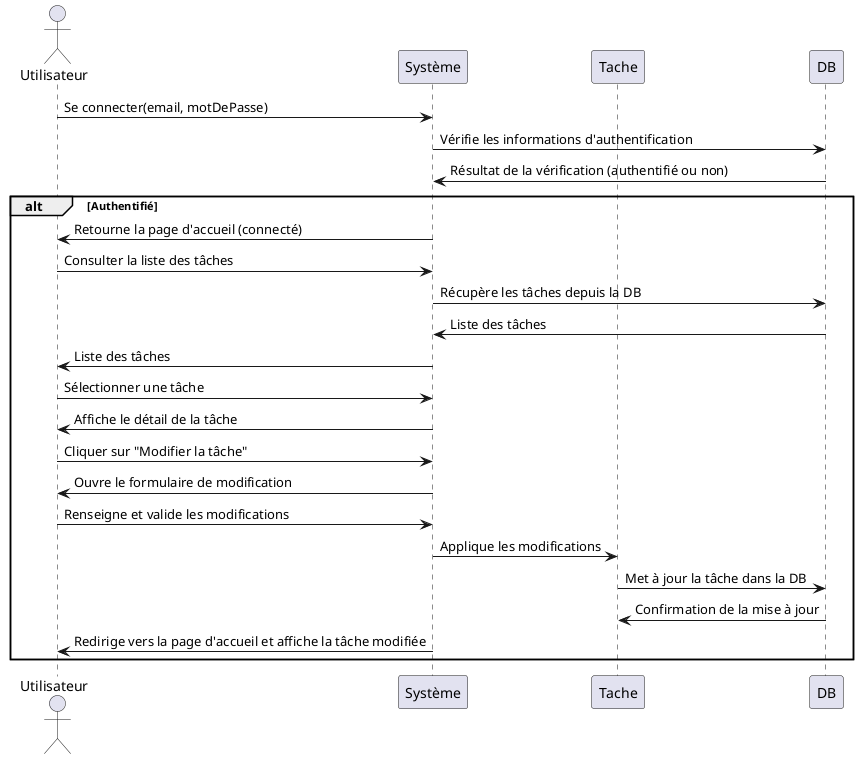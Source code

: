 @startuml
actor Utilisateur
participant "Système" as System
participant Tache
participant DB

Utilisateur -> System : Se connecter(email, motDePasse)
System -> DB : Vérifie les informations d'authentification
DB -> System : Résultat de la vérification (authentifié ou non)
alt Authentifié
    System -> Utilisateur : Retourne la page d'accueil (connecté)

    Utilisateur -> System : Consulter la liste des tâches
    System -> DB : Récupère les tâches depuis la DB
    DB -> System : Liste des tâches
    System -> Utilisateur : Liste des tâches

    Utilisateur -> System : Sélectionner une tâche
    System -> Utilisateur : Affiche le détail de la tâche

    Utilisateur -> System : Cliquer sur "Modifier la tâche"
    System -> Utilisateur : Ouvre le formulaire de modification
    Utilisateur -> System : Renseigne et valide les modifications
    System -> Tache : Applique les modifications
    Tache -> DB : Met à jour la tâche dans la DB
    DB -> Tache : Confirmation de la mise à jour
    System -> Utilisateur : Redirige vers la page d'accueil et affiche la tâche modifiée

end
@enduml